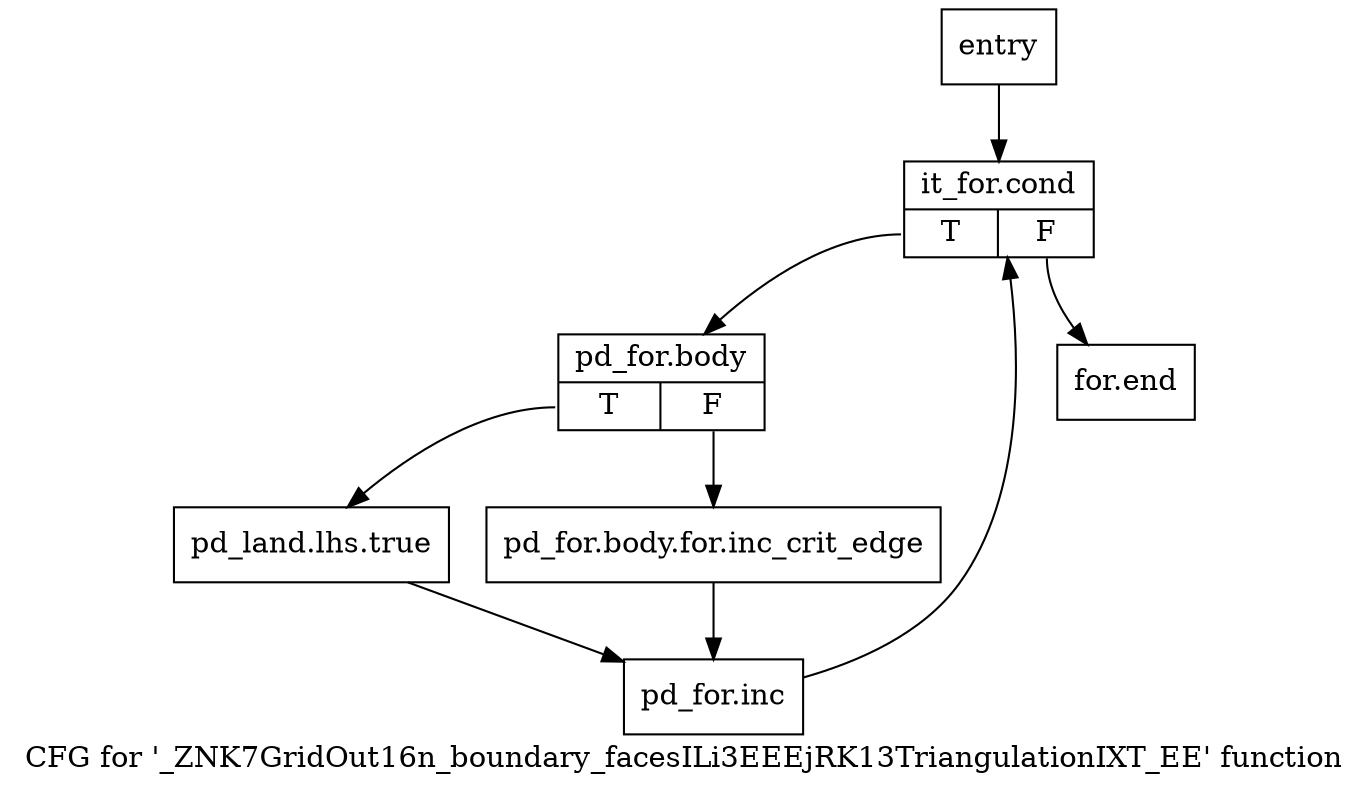 digraph "CFG for '_ZNK7GridOut16n_boundary_facesILi3EEEjRK13TriangulationIXT_EE' function" {
	label="CFG for '_ZNK7GridOut16n_boundary_facesILi3EEEjRK13TriangulationIXT_EE' function";

	Node0x5d18440 [shape=record,label="{entry}"];
	Node0x5d18440 -> Node0x5d47ee0;
	Node0x5d47ee0 [shape=record,label="{it_for.cond|{<s0>T|<s1>F}}"];
	Node0x5d47ee0:s0 -> Node0x5d47f30;
	Node0x5d47ee0:s1 -> Node0x5d4c670;
	Node0x5d47f30 [shape=record,label="{pd_for.body|{<s0>T|<s1>F}}"];
	Node0x5d47f30:s0 -> Node0x5d4c5d0;
	Node0x5d47f30:s1 -> Node0x5d4c580;
	Node0x5d4c580 [shape=record,label="{pd_for.body.for.inc_crit_edge}"];
	Node0x5d4c580 -> Node0x5d4c620;
	Node0x5d4c5d0 [shape=record,label="{pd_land.lhs.true}"];
	Node0x5d4c5d0 -> Node0x5d4c620;
	Node0x5d4c620 [shape=record,label="{pd_for.inc}"];
	Node0x5d4c620 -> Node0x5d47ee0;
	Node0x5d4c670 [shape=record,label="{for.end}"];
}
